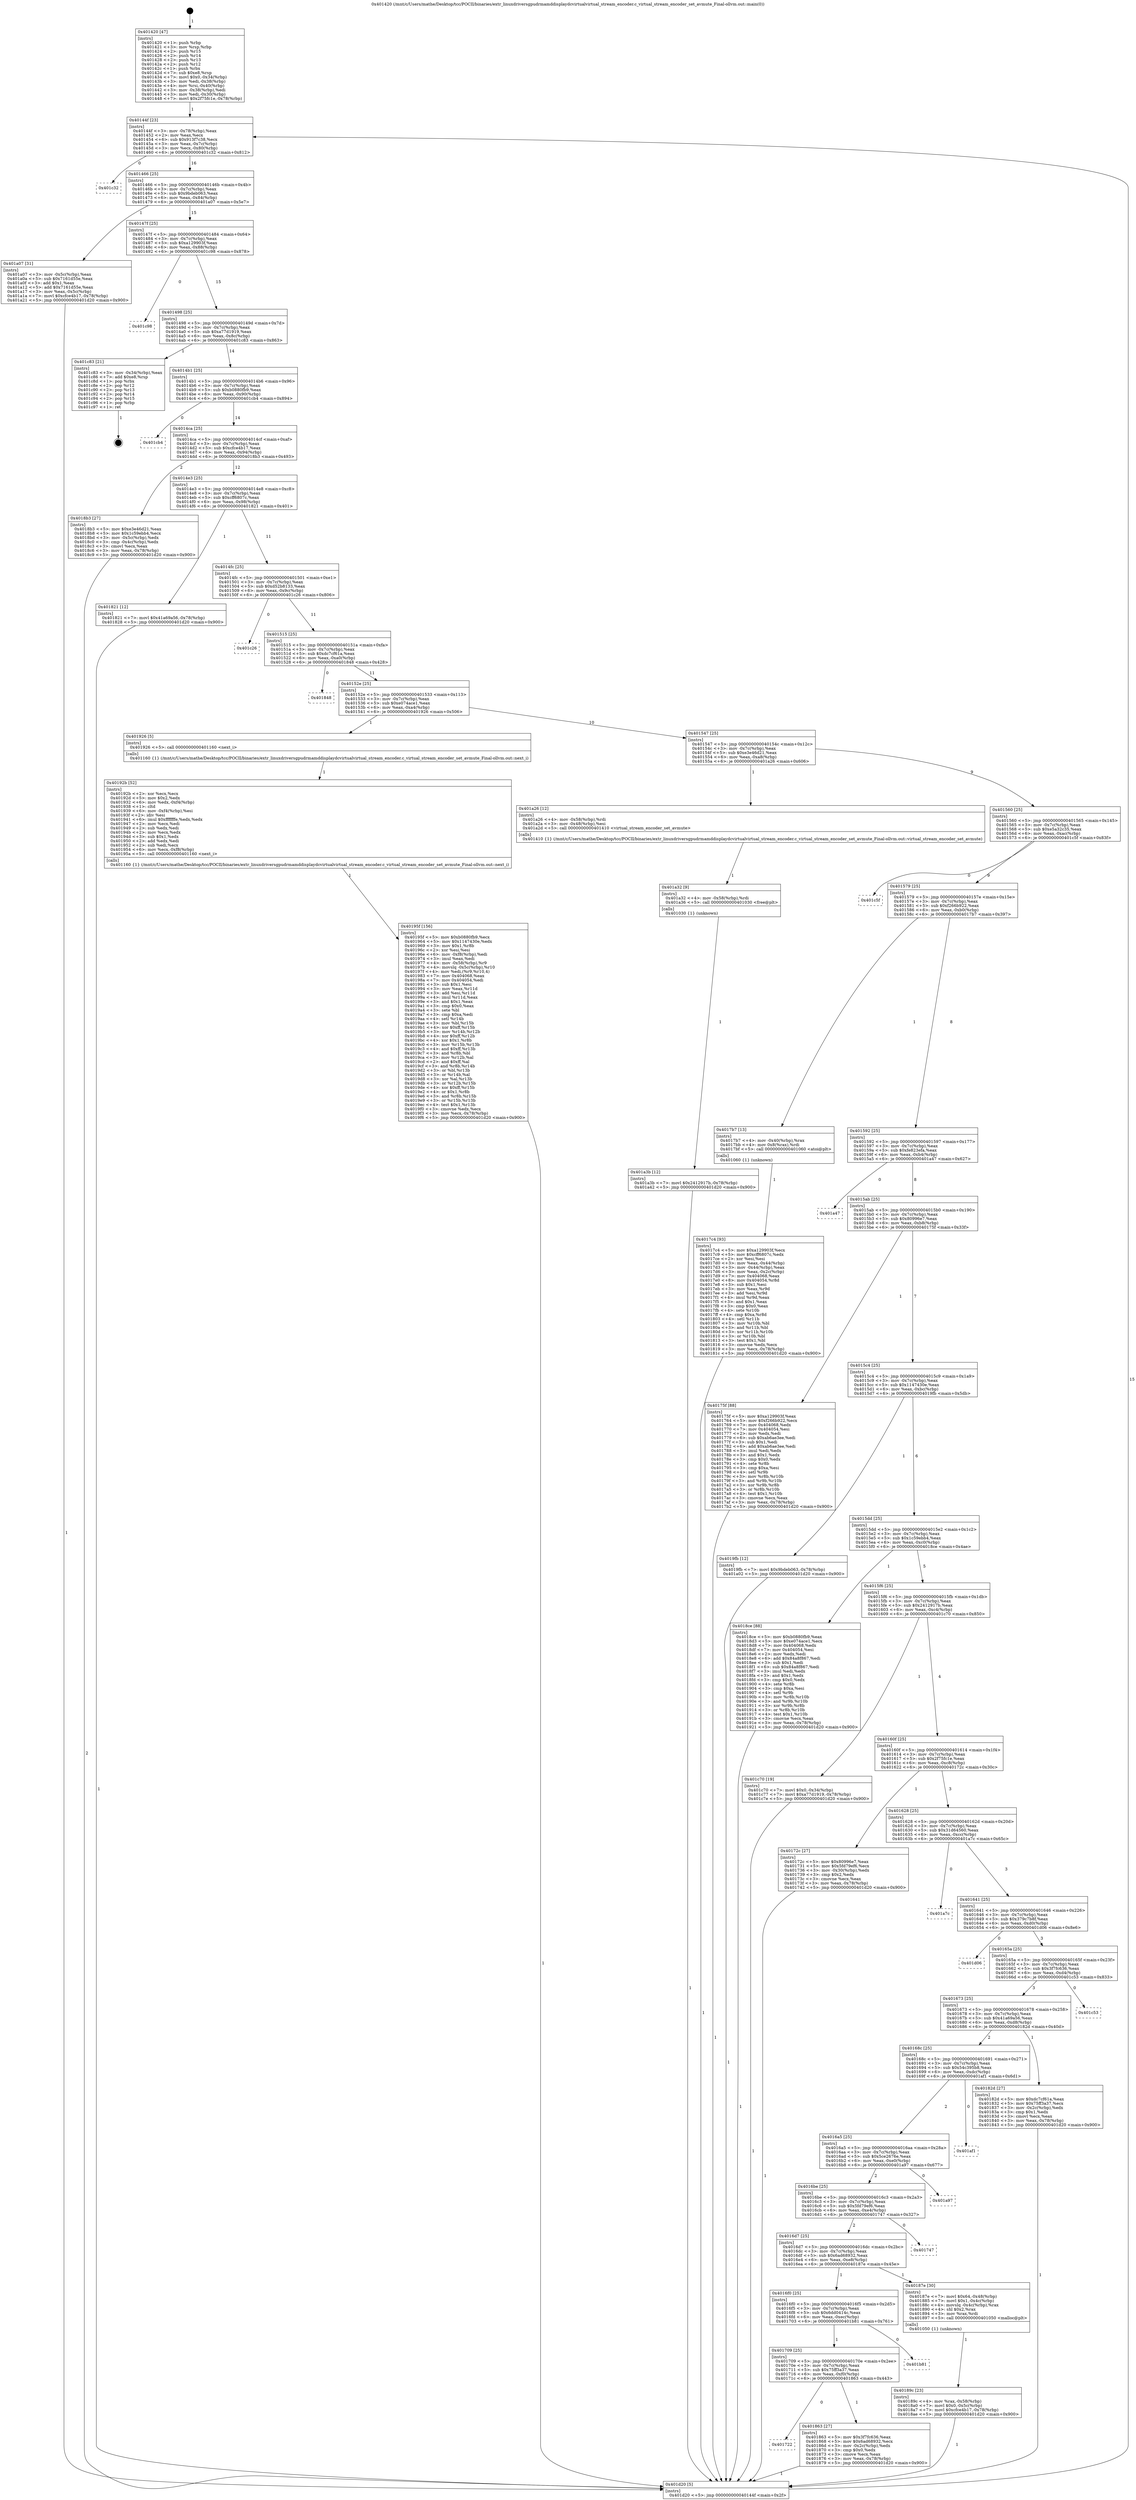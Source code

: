digraph "0x401420" {
  label = "0x401420 (/mnt/c/Users/mathe/Desktop/tcc/POCII/binaries/extr_linuxdriversgpudrmamddisplaydcvirtualvirtual_stream_encoder.c_virtual_stream_encoder_set_avmute_Final-ollvm.out::main(0))"
  labelloc = "t"
  node[shape=record]

  Entry [label="",width=0.3,height=0.3,shape=circle,fillcolor=black,style=filled]
  "0x40144f" [label="{
     0x40144f [23]\l
     | [instrs]\l
     &nbsp;&nbsp;0x40144f \<+3\>: mov -0x78(%rbp),%eax\l
     &nbsp;&nbsp;0x401452 \<+2\>: mov %eax,%ecx\l
     &nbsp;&nbsp;0x401454 \<+6\>: sub $0x913f7c38,%ecx\l
     &nbsp;&nbsp;0x40145a \<+3\>: mov %eax,-0x7c(%rbp)\l
     &nbsp;&nbsp;0x40145d \<+3\>: mov %ecx,-0x80(%rbp)\l
     &nbsp;&nbsp;0x401460 \<+6\>: je 0000000000401c32 \<main+0x812\>\l
  }"]
  "0x401c32" [label="{
     0x401c32\l
  }", style=dashed]
  "0x401466" [label="{
     0x401466 [25]\l
     | [instrs]\l
     &nbsp;&nbsp;0x401466 \<+5\>: jmp 000000000040146b \<main+0x4b\>\l
     &nbsp;&nbsp;0x40146b \<+3\>: mov -0x7c(%rbp),%eax\l
     &nbsp;&nbsp;0x40146e \<+5\>: sub $0x9bdeb063,%eax\l
     &nbsp;&nbsp;0x401473 \<+6\>: mov %eax,-0x84(%rbp)\l
     &nbsp;&nbsp;0x401479 \<+6\>: je 0000000000401a07 \<main+0x5e7\>\l
  }"]
  Exit [label="",width=0.3,height=0.3,shape=circle,fillcolor=black,style=filled,peripheries=2]
  "0x401a07" [label="{
     0x401a07 [31]\l
     | [instrs]\l
     &nbsp;&nbsp;0x401a07 \<+3\>: mov -0x5c(%rbp),%eax\l
     &nbsp;&nbsp;0x401a0a \<+5\>: sub $0x7161d55e,%eax\l
     &nbsp;&nbsp;0x401a0f \<+3\>: add $0x1,%eax\l
     &nbsp;&nbsp;0x401a12 \<+5\>: add $0x7161d55e,%eax\l
     &nbsp;&nbsp;0x401a17 \<+3\>: mov %eax,-0x5c(%rbp)\l
     &nbsp;&nbsp;0x401a1a \<+7\>: movl $0xcfce4b17,-0x78(%rbp)\l
     &nbsp;&nbsp;0x401a21 \<+5\>: jmp 0000000000401d20 \<main+0x900\>\l
  }"]
  "0x40147f" [label="{
     0x40147f [25]\l
     | [instrs]\l
     &nbsp;&nbsp;0x40147f \<+5\>: jmp 0000000000401484 \<main+0x64\>\l
     &nbsp;&nbsp;0x401484 \<+3\>: mov -0x7c(%rbp),%eax\l
     &nbsp;&nbsp;0x401487 \<+5\>: sub $0xa129903f,%eax\l
     &nbsp;&nbsp;0x40148c \<+6\>: mov %eax,-0x88(%rbp)\l
     &nbsp;&nbsp;0x401492 \<+6\>: je 0000000000401c98 \<main+0x878\>\l
  }"]
  "0x401a3b" [label="{
     0x401a3b [12]\l
     | [instrs]\l
     &nbsp;&nbsp;0x401a3b \<+7\>: movl $0x2412917b,-0x78(%rbp)\l
     &nbsp;&nbsp;0x401a42 \<+5\>: jmp 0000000000401d20 \<main+0x900\>\l
  }"]
  "0x401c98" [label="{
     0x401c98\l
  }", style=dashed]
  "0x401498" [label="{
     0x401498 [25]\l
     | [instrs]\l
     &nbsp;&nbsp;0x401498 \<+5\>: jmp 000000000040149d \<main+0x7d\>\l
     &nbsp;&nbsp;0x40149d \<+3\>: mov -0x7c(%rbp),%eax\l
     &nbsp;&nbsp;0x4014a0 \<+5\>: sub $0xa77d1919,%eax\l
     &nbsp;&nbsp;0x4014a5 \<+6\>: mov %eax,-0x8c(%rbp)\l
     &nbsp;&nbsp;0x4014ab \<+6\>: je 0000000000401c83 \<main+0x863\>\l
  }"]
  "0x401a32" [label="{
     0x401a32 [9]\l
     | [instrs]\l
     &nbsp;&nbsp;0x401a32 \<+4\>: mov -0x58(%rbp),%rdi\l
     &nbsp;&nbsp;0x401a36 \<+5\>: call 0000000000401030 \<free@plt\>\l
     | [calls]\l
     &nbsp;&nbsp;0x401030 \{1\} (unknown)\l
  }"]
  "0x401c83" [label="{
     0x401c83 [21]\l
     | [instrs]\l
     &nbsp;&nbsp;0x401c83 \<+3\>: mov -0x34(%rbp),%eax\l
     &nbsp;&nbsp;0x401c86 \<+7\>: add $0xe8,%rsp\l
     &nbsp;&nbsp;0x401c8d \<+1\>: pop %rbx\l
     &nbsp;&nbsp;0x401c8e \<+2\>: pop %r12\l
     &nbsp;&nbsp;0x401c90 \<+2\>: pop %r13\l
     &nbsp;&nbsp;0x401c92 \<+2\>: pop %r14\l
     &nbsp;&nbsp;0x401c94 \<+2\>: pop %r15\l
     &nbsp;&nbsp;0x401c96 \<+1\>: pop %rbp\l
     &nbsp;&nbsp;0x401c97 \<+1\>: ret\l
  }"]
  "0x4014b1" [label="{
     0x4014b1 [25]\l
     | [instrs]\l
     &nbsp;&nbsp;0x4014b1 \<+5\>: jmp 00000000004014b6 \<main+0x96\>\l
     &nbsp;&nbsp;0x4014b6 \<+3\>: mov -0x7c(%rbp),%eax\l
     &nbsp;&nbsp;0x4014b9 \<+5\>: sub $0xb0880fb9,%eax\l
     &nbsp;&nbsp;0x4014be \<+6\>: mov %eax,-0x90(%rbp)\l
     &nbsp;&nbsp;0x4014c4 \<+6\>: je 0000000000401cb4 \<main+0x894\>\l
  }"]
  "0x40195f" [label="{
     0x40195f [156]\l
     | [instrs]\l
     &nbsp;&nbsp;0x40195f \<+5\>: mov $0xb0880fb9,%ecx\l
     &nbsp;&nbsp;0x401964 \<+5\>: mov $0x1147430e,%edx\l
     &nbsp;&nbsp;0x401969 \<+3\>: mov $0x1,%r8b\l
     &nbsp;&nbsp;0x40196c \<+2\>: xor %esi,%esi\l
     &nbsp;&nbsp;0x40196e \<+6\>: mov -0xf8(%rbp),%edi\l
     &nbsp;&nbsp;0x401974 \<+3\>: imul %eax,%edi\l
     &nbsp;&nbsp;0x401977 \<+4\>: mov -0x58(%rbp),%r9\l
     &nbsp;&nbsp;0x40197b \<+4\>: movslq -0x5c(%rbp),%r10\l
     &nbsp;&nbsp;0x40197f \<+4\>: mov %edi,(%r9,%r10,4)\l
     &nbsp;&nbsp;0x401983 \<+7\>: mov 0x404068,%eax\l
     &nbsp;&nbsp;0x40198a \<+7\>: mov 0x404054,%edi\l
     &nbsp;&nbsp;0x401991 \<+3\>: sub $0x1,%esi\l
     &nbsp;&nbsp;0x401994 \<+3\>: mov %eax,%r11d\l
     &nbsp;&nbsp;0x401997 \<+3\>: add %esi,%r11d\l
     &nbsp;&nbsp;0x40199a \<+4\>: imul %r11d,%eax\l
     &nbsp;&nbsp;0x40199e \<+3\>: and $0x1,%eax\l
     &nbsp;&nbsp;0x4019a1 \<+3\>: cmp $0x0,%eax\l
     &nbsp;&nbsp;0x4019a4 \<+3\>: sete %bl\l
     &nbsp;&nbsp;0x4019a7 \<+3\>: cmp $0xa,%edi\l
     &nbsp;&nbsp;0x4019aa \<+4\>: setl %r14b\l
     &nbsp;&nbsp;0x4019ae \<+3\>: mov %bl,%r15b\l
     &nbsp;&nbsp;0x4019b1 \<+4\>: xor $0xff,%r15b\l
     &nbsp;&nbsp;0x4019b5 \<+3\>: mov %r14b,%r12b\l
     &nbsp;&nbsp;0x4019b8 \<+4\>: xor $0xff,%r12b\l
     &nbsp;&nbsp;0x4019bc \<+4\>: xor $0x1,%r8b\l
     &nbsp;&nbsp;0x4019c0 \<+3\>: mov %r15b,%r13b\l
     &nbsp;&nbsp;0x4019c3 \<+4\>: and $0xff,%r13b\l
     &nbsp;&nbsp;0x4019c7 \<+3\>: and %r8b,%bl\l
     &nbsp;&nbsp;0x4019ca \<+3\>: mov %r12b,%al\l
     &nbsp;&nbsp;0x4019cd \<+2\>: and $0xff,%al\l
     &nbsp;&nbsp;0x4019cf \<+3\>: and %r8b,%r14b\l
     &nbsp;&nbsp;0x4019d2 \<+3\>: or %bl,%r13b\l
     &nbsp;&nbsp;0x4019d5 \<+3\>: or %r14b,%al\l
     &nbsp;&nbsp;0x4019d8 \<+3\>: xor %al,%r13b\l
     &nbsp;&nbsp;0x4019db \<+3\>: or %r12b,%r15b\l
     &nbsp;&nbsp;0x4019de \<+4\>: xor $0xff,%r15b\l
     &nbsp;&nbsp;0x4019e2 \<+4\>: or $0x1,%r8b\l
     &nbsp;&nbsp;0x4019e6 \<+3\>: and %r8b,%r15b\l
     &nbsp;&nbsp;0x4019e9 \<+3\>: or %r15b,%r13b\l
     &nbsp;&nbsp;0x4019ec \<+4\>: test $0x1,%r13b\l
     &nbsp;&nbsp;0x4019f0 \<+3\>: cmovne %edx,%ecx\l
     &nbsp;&nbsp;0x4019f3 \<+3\>: mov %ecx,-0x78(%rbp)\l
     &nbsp;&nbsp;0x4019f6 \<+5\>: jmp 0000000000401d20 \<main+0x900\>\l
  }"]
  "0x401cb4" [label="{
     0x401cb4\l
  }", style=dashed]
  "0x4014ca" [label="{
     0x4014ca [25]\l
     | [instrs]\l
     &nbsp;&nbsp;0x4014ca \<+5\>: jmp 00000000004014cf \<main+0xaf\>\l
     &nbsp;&nbsp;0x4014cf \<+3\>: mov -0x7c(%rbp),%eax\l
     &nbsp;&nbsp;0x4014d2 \<+5\>: sub $0xcfce4b17,%eax\l
     &nbsp;&nbsp;0x4014d7 \<+6\>: mov %eax,-0x94(%rbp)\l
     &nbsp;&nbsp;0x4014dd \<+6\>: je 00000000004018b3 \<main+0x493\>\l
  }"]
  "0x40192b" [label="{
     0x40192b [52]\l
     | [instrs]\l
     &nbsp;&nbsp;0x40192b \<+2\>: xor %ecx,%ecx\l
     &nbsp;&nbsp;0x40192d \<+5\>: mov $0x2,%edx\l
     &nbsp;&nbsp;0x401932 \<+6\>: mov %edx,-0xf4(%rbp)\l
     &nbsp;&nbsp;0x401938 \<+1\>: cltd\l
     &nbsp;&nbsp;0x401939 \<+6\>: mov -0xf4(%rbp),%esi\l
     &nbsp;&nbsp;0x40193f \<+2\>: idiv %esi\l
     &nbsp;&nbsp;0x401941 \<+6\>: imul $0xfffffffe,%edx,%edx\l
     &nbsp;&nbsp;0x401947 \<+2\>: mov %ecx,%edi\l
     &nbsp;&nbsp;0x401949 \<+2\>: sub %edx,%edi\l
     &nbsp;&nbsp;0x40194b \<+2\>: mov %ecx,%edx\l
     &nbsp;&nbsp;0x40194d \<+3\>: sub $0x1,%edx\l
     &nbsp;&nbsp;0x401950 \<+2\>: add %edx,%edi\l
     &nbsp;&nbsp;0x401952 \<+2\>: sub %edi,%ecx\l
     &nbsp;&nbsp;0x401954 \<+6\>: mov %ecx,-0xf8(%rbp)\l
     &nbsp;&nbsp;0x40195a \<+5\>: call 0000000000401160 \<next_i\>\l
     | [calls]\l
     &nbsp;&nbsp;0x401160 \{1\} (/mnt/c/Users/mathe/Desktop/tcc/POCII/binaries/extr_linuxdriversgpudrmamddisplaydcvirtualvirtual_stream_encoder.c_virtual_stream_encoder_set_avmute_Final-ollvm.out::next_i)\l
  }"]
  "0x4018b3" [label="{
     0x4018b3 [27]\l
     | [instrs]\l
     &nbsp;&nbsp;0x4018b3 \<+5\>: mov $0xe3e46d21,%eax\l
     &nbsp;&nbsp;0x4018b8 \<+5\>: mov $0x1c59ebb4,%ecx\l
     &nbsp;&nbsp;0x4018bd \<+3\>: mov -0x5c(%rbp),%edx\l
     &nbsp;&nbsp;0x4018c0 \<+3\>: cmp -0x4c(%rbp),%edx\l
     &nbsp;&nbsp;0x4018c3 \<+3\>: cmovl %ecx,%eax\l
     &nbsp;&nbsp;0x4018c6 \<+3\>: mov %eax,-0x78(%rbp)\l
     &nbsp;&nbsp;0x4018c9 \<+5\>: jmp 0000000000401d20 \<main+0x900\>\l
  }"]
  "0x4014e3" [label="{
     0x4014e3 [25]\l
     | [instrs]\l
     &nbsp;&nbsp;0x4014e3 \<+5\>: jmp 00000000004014e8 \<main+0xc8\>\l
     &nbsp;&nbsp;0x4014e8 \<+3\>: mov -0x7c(%rbp),%eax\l
     &nbsp;&nbsp;0x4014eb \<+5\>: sub $0xcff6807c,%eax\l
     &nbsp;&nbsp;0x4014f0 \<+6\>: mov %eax,-0x98(%rbp)\l
     &nbsp;&nbsp;0x4014f6 \<+6\>: je 0000000000401821 \<main+0x401\>\l
  }"]
  "0x40189c" [label="{
     0x40189c [23]\l
     | [instrs]\l
     &nbsp;&nbsp;0x40189c \<+4\>: mov %rax,-0x58(%rbp)\l
     &nbsp;&nbsp;0x4018a0 \<+7\>: movl $0x0,-0x5c(%rbp)\l
     &nbsp;&nbsp;0x4018a7 \<+7\>: movl $0xcfce4b17,-0x78(%rbp)\l
     &nbsp;&nbsp;0x4018ae \<+5\>: jmp 0000000000401d20 \<main+0x900\>\l
  }"]
  "0x401821" [label="{
     0x401821 [12]\l
     | [instrs]\l
     &nbsp;&nbsp;0x401821 \<+7\>: movl $0x41a69a56,-0x78(%rbp)\l
     &nbsp;&nbsp;0x401828 \<+5\>: jmp 0000000000401d20 \<main+0x900\>\l
  }"]
  "0x4014fc" [label="{
     0x4014fc [25]\l
     | [instrs]\l
     &nbsp;&nbsp;0x4014fc \<+5\>: jmp 0000000000401501 \<main+0xe1\>\l
     &nbsp;&nbsp;0x401501 \<+3\>: mov -0x7c(%rbp),%eax\l
     &nbsp;&nbsp;0x401504 \<+5\>: sub $0xd52b8133,%eax\l
     &nbsp;&nbsp;0x401509 \<+6\>: mov %eax,-0x9c(%rbp)\l
     &nbsp;&nbsp;0x40150f \<+6\>: je 0000000000401c26 \<main+0x806\>\l
  }"]
  "0x401722" [label="{
     0x401722\l
  }", style=dashed]
  "0x401c26" [label="{
     0x401c26\l
  }", style=dashed]
  "0x401515" [label="{
     0x401515 [25]\l
     | [instrs]\l
     &nbsp;&nbsp;0x401515 \<+5\>: jmp 000000000040151a \<main+0xfa\>\l
     &nbsp;&nbsp;0x40151a \<+3\>: mov -0x7c(%rbp),%eax\l
     &nbsp;&nbsp;0x40151d \<+5\>: sub $0xdc7cf61a,%eax\l
     &nbsp;&nbsp;0x401522 \<+6\>: mov %eax,-0xa0(%rbp)\l
     &nbsp;&nbsp;0x401528 \<+6\>: je 0000000000401848 \<main+0x428\>\l
  }"]
  "0x401863" [label="{
     0x401863 [27]\l
     | [instrs]\l
     &nbsp;&nbsp;0x401863 \<+5\>: mov $0x3f7fc636,%eax\l
     &nbsp;&nbsp;0x401868 \<+5\>: mov $0x6ad68932,%ecx\l
     &nbsp;&nbsp;0x40186d \<+3\>: mov -0x2c(%rbp),%edx\l
     &nbsp;&nbsp;0x401870 \<+3\>: cmp $0x0,%edx\l
     &nbsp;&nbsp;0x401873 \<+3\>: cmove %ecx,%eax\l
     &nbsp;&nbsp;0x401876 \<+3\>: mov %eax,-0x78(%rbp)\l
     &nbsp;&nbsp;0x401879 \<+5\>: jmp 0000000000401d20 \<main+0x900\>\l
  }"]
  "0x401848" [label="{
     0x401848\l
  }", style=dashed]
  "0x40152e" [label="{
     0x40152e [25]\l
     | [instrs]\l
     &nbsp;&nbsp;0x40152e \<+5\>: jmp 0000000000401533 \<main+0x113\>\l
     &nbsp;&nbsp;0x401533 \<+3\>: mov -0x7c(%rbp),%eax\l
     &nbsp;&nbsp;0x401536 \<+5\>: sub $0xe074ace1,%eax\l
     &nbsp;&nbsp;0x40153b \<+6\>: mov %eax,-0xa4(%rbp)\l
     &nbsp;&nbsp;0x401541 \<+6\>: je 0000000000401926 \<main+0x506\>\l
  }"]
  "0x401709" [label="{
     0x401709 [25]\l
     | [instrs]\l
     &nbsp;&nbsp;0x401709 \<+5\>: jmp 000000000040170e \<main+0x2ee\>\l
     &nbsp;&nbsp;0x40170e \<+3\>: mov -0x7c(%rbp),%eax\l
     &nbsp;&nbsp;0x401711 \<+5\>: sub $0x75ff3a37,%eax\l
     &nbsp;&nbsp;0x401716 \<+6\>: mov %eax,-0xf0(%rbp)\l
     &nbsp;&nbsp;0x40171c \<+6\>: je 0000000000401863 \<main+0x443\>\l
  }"]
  "0x401926" [label="{
     0x401926 [5]\l
     | [instrs]\l
     &nbsp;&nbsp;0x401926 \<+5\>: call 0000000000401160 \<next_i\>\l
     | [calls]\l
     &nbsp;&nbsp;0x401160 \{1\} (/mnt/c/Users/mathe/Desktop/tcc/POCII/binaries/extr_linuxdriversgpudrmamddisplaydcvirtualvirtual_stream_encoder.c_virtual_stream_encoder_set_avmute_Final-ollvm.out::next_i)\l
  }"]
  "0x401547" [label="{
     0x401547 [25]\l
     | [instrs]\l
     &nbsp;&nbsp;0x401547 \<+5\>: jmp 000000000040154c \<main+0x12c\>\l
     &nbsp;&nbsp;0x40154c \<+3\>: mov -0x7c(%rbp),%eax\l
     &nbsp;&nbsp;0x40154f \<+5\>: sub $0xe3e46d21,%eax\l
     &nbsp;&nbsp;0x401554 \<+6\>: mov %eax,-0xa8(%rbp)\l
     &nbsp;&nbsp;0x40155a \<+6\>: je 0000000000401a26 \<main+0x606\>\l
  }"]
  "0x401b81" [label="{
     0x401b81\l
  }", style=dashed]
  "0x401a26" [label="{
     0x401a26 [12]\l
     | [instrs]\l
     &nbsp;&nbsp;0x401a26 \<+4\>: mov -0x58(%rbp),%rdi\l
     &nbsp;&nbsp;0x401a2a \<+3\>: mov -0x48(%rbp),%esi\l
     &nbsp;&nbsp;0x401a2d \<+5\>: call 0000000000401410 \<virtual_stream_encoder_set_avmute\>\l
     | [calls]\l
     &nbsp;&nbsp;0x401410 \{1\} (/mnt/c/Users/mathe/Desktop/tcc/POCII/binaries/extr_linuxdriversgpudrmamddisplaydcvirtualvirtual_stream_encoder.c_virtual_stream_encoder_set_avmute_Final-ollvm.out::virtual_stream_encoder_set_avmute)\l
  }"]
  "0x401560" [label="{
     0x401560 [25]\l
     | [instrs]\l
     &nbsp;&nbsp;0x401560 \<+5\>: jmp 0000000000401565 \<main+0x145\>\l
     &nbsp;&nbsp;0x401565 \<+3\>: mov -0x7c(%rbp),%eax\l
     &nbsp;&nbsp;0x401568 \<+5\>: sub $0xe5a32c35,%eax\l
     &nbsp;&nbsp;0x40156d \<+6\>: mov %eax,-0xac(%rbp)\l
     &nbsp;&nbsp;0x401573 \<+6\>: je 0000000000401c5f \<main+0x83f\>\l
  }"]
  "0x4016f0" [label="{
     0x4016f0 [25]\l
     | [instrs]\l
     &nbsp;&nbsp;0x4016f0 \<+5\>: jmp 00000000004016f5 \<main+0x2d5\>\l
     &nbsp;&nbsp;0x4016f5 \<+3\>: mov -0x7c(%rbp),%eax\l
     &nbsp;&nbsp;0x4016f8 \<+5\>: sub $0x6dd0414c,%eax\l
     &nbsp;&nbsp;0x4016fd \<+6\>: mov %eax,-0xec(%rbp)\l
     &nbsp;&nbsp;0x401703 \<+6\>: je 0000000000401b81 \<main+0x761\>\l
  }"]
  "0x401c5f" [label="{
     0x401c5f\l
  }", style=dashed]
  "0x401579" [label="{
     0x401579 [25]\l
     | [instrs]\l
     &nbsp;&nbsp;0x401579 \<+5\>: jmp 000000000040157e \<main+0x15e\>\l
     &nbsp;&nbsp;0x40157e \<+3\>: mov -0x7c(%rbp),%eax\l
     &nbsp;&nbsp;0x401581 \<+5\>: sub $0xf266b922,%eax\l
     &nbsp;&nbsp;0x401586 \<+6\>: mov %eax,-0xb0(%rbp)\l
     &nbsp;&nbsp;0x40158c \<+6\>: je 00000000004017b7 \<main+0x397\>\l
  }"]
  "0x40187e" [label="{
     0x40187e [30]\l
     | [instrs]\l
     &nbsp;&nbsp;0x40187e \<+7\>: movl $0x64,-0x48(%rbp)\l
     &nbsp;&nbsp;0x401885 \<+7\>: movl $0x1,-0x4c(%rbp)\l
     &nbsp;&nbsp;0x40188c \<+4\>: movslq -0x4c(%rbp),%rax\l
     &nbsp;&nbsp;0x401890 \<+4\>: shl $0x2,%rax\l
     &nbsp;&nbsp;0x401894 \<+3\>: mov %rax,%rdi\l
     &nbsp;&nbsp;0x401897 \<+5\>: call 0000000000401050 \<malloc@plt\>\l
     | [calls]\l
     &nbsp;&nbsp;0x401050 \{1\} (unknown)\l
  }"]
  "0x4017b7" [label="{
     0x4017b7 [13]\l
     | [instrs]\l
     &nbsp;&nbsp;0x4017b7 \<+4\>: mov -0x40(%rbp),%rax\l
     &nbsp;&nbsp;0x4017bb \<+4\>: mov 0x8(%rax),%rdi\l
     &nbsp;&nbsp;0x4017bf \<+5\>: call 0000000000401060 \<atoi@plt\>\l
     | [calls]\l
     &nbsp;&nbsp;0x401060 \{1\} (unknown)\l
  }"]
  "0x401592" [label="{
     0x401592 [25]\l
     | [instrs]\l
     &nbsp;&nbsp;0x401592 \<+5\>: jmp 0000000000401597 \<main+0x177\>\l
     &nbsp;&nbsp;0x401597 \<+3\>: mov -0x7c(%rbp),%eax\l
     &nbsp;&nbsp;0x40159a \<+5\>: sub $0xfe823efa,%eax\l
     &nbsp;&nbsp;0x40159f \<+6\>: mov %eax,-0xb4(%rbp)\l
     &nbsp;&nbsp;0x4015a5 \<+6\>: je 0000000000401a47 \<main+0x627\>\l
  }"]
  "0x4016d7" [label="{
     0x4016d7 [25]\l
     | [instrs]\l
     &nbsp;&nbsp;0x4016d7 \<+5\>: jmp 00000000004016dc \<main+0x2bc\>\l
     &nbsp;&nbsp;0x4016dc \<+3\>: mov -0x7c(%rbp),%eax\l
     &nbsp;&nbsp;0x4016df \<+5\>: sub $0x6ad68932,%eax\l
     &nbsp;&nbsp;0x4016e4 \<+6\>: mov %eax,-0xe8(%rbp)\l
     &nbsp;&nbsp;0x4016ea \<+6\>: je 000000000040187e \<main+0x45e\>\l
  }"]
  "0x401a47" [label="{
     0x401a47\l
  }", style=dashed]
  "0x4015ab" [label="{
     0x4015ab [25]\l
     | [instrs]\l
     &nbsp;&nbsp;0x4015ab \<+5\>: jmp 00000000004015b0 \<main+0x190\>\l
     &nbsp;&nbsp;0x4015b0 \<+3\>: mov -0x7c(%rbp),%eax\l
     &nbsp;&nbsp;0x4015b3 \<+5\>: sub $0x80996e7,%eax\l
     &nbsp;&nbsp;0x4015b8 \<+6\>: mov %eax,-0xb8(%rbp)\l
     &nbsp;&nbsp;0x4015be \<+6\>: je 000000000040175f \<main+0x33f\>\l
  }"]
  "0x401747" [label="{
     0x401747\l
  }", style=dashed]
  "0x40175f" [label="{
     0x40175f [88]\l
     | [instrs]\l
     &nbsp;&nbsp;0x40175f \<+5\>: mov $0xa129903f,%eax\l
     &nbsp;&nbsp;0x401764 \<+5\>: mov $0xf266b922,%ecx\l
     &nbsp;&nbsp;0x401769 \<+7\>: mov 0x404068,%edx\l
     &nbsp;&nbsp;0x401770 \<+7\>: mov 0x404054,%esi\l
     &nbsp;&nbsp;0x401777 \<+2\>: mov %edx,%edi\l
     &nbsp;&nbsp;0x401779 \<+6\>: sub $0xab6ae3ee,%edi\l
     &nbsp;&nbsp;0x40177f \<+3\>: sub $0x1,%edi\l
     &nbsp;&nbsp;0x401782 \<+6\>: add $0xab6ae3ee,%edi\l
     &nbsp;&nbsp;0x401788 \<+3\>: imul %edi,%edx\l
     &nbsp;&nbsp;0x40178b \<+3\>: and $0x1,%edx\l
     &nbsp;&nbsp;0x40178e \<+3\>: cmp $0x0,%edx\l
     &nbsp;&nbsp;0x401791 \<+4\>: sete %r8b\l
     &nbsp;&nbsp;0x401795 \<+3\>: cmp $0xa,%esi\l
     &nbsp;&nbsp;0x401798 \<+4\>: setl %r9b\l
     &nbsp;&nbsp;0x40179c \<+3\>: mov %r8b,%r10b\l
     &nbsp;&nbsp;0x40179f \<+3\>: and %r9b,%r10b\l
     &nbsp;&nbsp;0x4017a2 \<+3\>: xor %r9b,%r8b\l
     &nbsp;&nbsp;0x4017a5 \<+3\>: or %r8b,%r10b\l
     &nbsp;&nbsp;0x4017a8 \<+4\>: test $0x1,%r10b\l
     &nbsp;&nbsp;0x4017ac \<+3\>: cmovne %ecx,%eax\l
     &nbsp;&nbsp;0x4017af \<+3\>: mov %eax,-0x78(%rbp)\l
     &nbsp;&nbsp;0x4017b2 \<+5\>: jmp 0000000000401d20 \<main+0x900\>\l
  }"]
  "0x4015c4" [label="{
     0x4015c4 [25]\l
     | [instrs]\l
     &nbsp;&nbsp;0x4015c4 \<+5\>: jmp 00000000004015c9 \<main+0x1a9\>\l
     &nbsp;&nbsp;0x4015c9 \<+3\>: mov -0x7c(%rbp),%eax\l
     &nbsp;&nbsp;0x4015cc \<+5\>: sub $0x1147430e,%eax\l
     &nbsp;&nbsp;0x4015d1 \<+6\>: mov %eax,-0xbc(%rbp)\l
     &nbsp;&nbsp;0x4015d7 \<+6\>: je 00000000004019fb \<main+0x5db\>\l
  }"]
  "0x4016be" [label="{
     0x4016be [25]\l
     | [instrs]\l
     &nbsp;&nbsp;0x4016be \<+5\>: jmp 00000000004016c3 \<main+0x2a3\>\l
     &nbsp;&nbsp;0x4016c3 \<+3\>: mov -0x7c(%rbp),%eax\l
     &nbsp;&nbsp;0x4016c6 \<+5\>: sub $0x5fd79ef6,%eax\l
     &nbsp;&nbsp;0x4016cb \<+6\>: mov %eax,-0xe4(%rbp)\l
     &nbsp;&nbsp;0x4016d1 \<+6\>: je 0000000000401747 \<main+0x327\>\l
  }"]
  "0x4019fb" [label="{
     0x4019fb [12]\l
     | [instrs]\l
     &nbsp;&nbsp;0x4019fb \<+7\>: movl $0x9bdeb063,-0x78(%rbp)\l
     &nbsp;&nbsp;0x401a02 \<+5\>: jmp 0000000000401d20 \<main+0x900\>\l
  }"]
  "0x4015dd" [label="{
     0x4015dd [25]\l
     | [instrs]\l
     &nbsp;&nbsp;0x4015dd \<+5\>: jmp 00000000004015e2 \<main+0x1c2\>\l
     &nbsp;&nbsp;0x4015e2 \<+3\>: mov -0x7c(%rbp),%eax\l
     &nbsp;&nbsp;0x4015e5 \<+5\>: sub $0x1c59ebb4,%eax\l
     &nbsp;&nbsp;0x4015ea \<+6\>: mov %eax,-0xc0(%rbp)\l
     &nbsp;&nbsp;0x4015f0 \<+6\>: je 00000000004018ce \<main+0x4ae\>\l
  }"]
  "0x401a97" [label="{
     0x401a97\l
  }", style=dashed]
  "0x4018ce" [label="{
     0x4018ce [88]\l
     | [instrs]\l
     &nbsp;&nbsp;0x4018ce \<+5\>: mov $0xb0880fb9,%eax\l
     &nbsp;&nbsp;0x4018d3 \<+5\>: mov $0xe074ace1,%ecx\l
     &nbsp;&nbsp;0x4018d8 \<+7\>: mov 0x404068,%edx\l
     &nbsp;&nbsp;0x4018df \<+7\>: mov 0x404054,%esi\l
     &nbsp;&nbsp;0x4018e6 \<+2\>: mov %edx,%edi\l
     &nbsp;&nbsp;0x4018e8 \<+6\>: add $0x84a8f867,%edi\l
     &nbsp;&nbsp;0x4018ee \<+3\>: sub $0x1,%edi\l
     &nbsp;&nbsp;0x4018f1 \<+6\>: sub $0x84a8f867,%edi\l
     &nbsp;&nbsp;0x4018f7 \<+3\>: imul %edi,%edx\l
     &nbsp;&nbsp;0x4018fa \<+3\>: and $0x1,%edx\l
     &nbsp;&nbsp;0x4018fd \<+3\>: cmp $0x0,%edx\l
     &nbsp;&nbsp;0x401900 \<+4\>: sete %r8b\l
     &nbsp;&nbsp;0x401904 \<+3\>: cmp $0xa,%esi\l
     &nbsp;&nbsp;0x401907 \<+4\>: setl %r9b\l
     &nbsp;&nbsp;0x40190b \<+3\>: mov %r8b,%r10b\l
     &nbsp;&nbsp;0x40190e \<+3\>: and %r9b,%r10b\l
     &nbsp;&nbsp;0x401911 \<+3\>: xor %r9b,%r8b\l
     &nbsp;&nbsp;0x401914 \<+3\>: or %r8b,%r10b\l
     &nbsp;&nbsp;0x401917 \<+4\>: test $0x1,%r10b\l
     &nbsp;&nbsp;0x40191b \<+3\>: cmovne %ecx,%eax\l
     &nbsp;&nbsp;0x40191e \<+3\>: mov %eax,-0x78(%rbp)\l
     &nbsp;&nbsp;0x401921 \<+5\>: jmp 0000000000401d20 \<main+0x900\>\l
  }"]
  "0x4015f6" [label="{
     0x4015f6 [25]\l
     | [instrs]\l
     &nbsp;&nbsp;0x4015f6 \<+5\>: jmp 00000000004015fb \<main+0x1db\>\l
     &nbsp;&nbsp;0x4015fb \<+3\>: mov -0x7c(%rbp),%eax\l
     &nbsp;&nbsp;0x4015fe \<+5\>: sub $0x2412917b,%eax\l
     &nbsp;&nbsp;0x401603 \<+6\>: mov %eax,-0xc4(%rbp)\l
     &nbsp;&nbsp;0x401609 \<+6\>: je 0000000000401c70 \<main+0x850\>\l
  }"]
  "0x4016a5" [label="{
     0x4016a5 [25]\l
     | [instrs]\l
     &nbsp;&nbsp;0x4016a5 \<+5\>: jmp 00000000004016aa \<main+0x28a\>\l
     &nbsp;&nbsp;0x4016aa \<+3\>: mov -0x7c(%rbp),%eax\l
     &nbsp;&nbsp;0x4016ad \<+5\>: sub $0x5ce2676e,%eax\l
     &nbsp;&nbsp;0x4016b2 \<+6\>: mov %eax,-0xe0(%rbp)\l
     &nbsp;&nbsp;0x4016b8 \<+6\>: je 0000000000401a97 \<main+0x677\>\l
  }"]
  "0x401c70" [label="{
     0x401c70 [19]\l
     | [instrs]\l
     &nbsp;&nbsp;0x401c70 \<+7\>: movl $0x0,-0x34(%rbp)\l
     &nbsp;&nbsp;0x401c77 \<+7\>: movl $0xa77d1919,-0x78(%rbp)\l
     &nbsp;&nbsp;0x401c7e \<+5\>: jmp 0000000000401d20 \<main+0x900\>\l
  }"]
  "0x40160f" [label="{
     0x40160f [25]\l
     | [instrs]\l
     &nbsp;&nbsp;0x40160f \<+5\>: jmp 0000000000401614 \<main+0x1f4\>\l
     &nbsp;&nbsp;0x401614 \<+3\>: mov -0x7c(%rbp),%eax\l
     &nbsp;&nbsp;0x401617 \<+5\>: sub $0x2f75fc1e,%eax\l
     &nbsp;&nbsp;0x40161c \<+6\>: mov %eax,-0xc8(%rbp)\l
     &nbsp;&nbsp;0x401622 \<+6\>: je 000000000040172c \<main+0x30c\>\l
  }"]
  "0x401af1" [label="{
     0x401af1\l
  }", style=dashed]
  "0x40172c" [label="{
     0x40172c [27]\l
     | [instrs]\l
     &nbsp;&nbsp;0x40172c \<+5\>: mov $0x80996e7,%eax\l
     &nbsp;&nbsp;0x401731 \<+5\>: mov $0x5fd79ef6,%ecx\l
     &nbsp;&nbsp;0x401736 \<+3\>: mov -0x30(%rbp),%edx\l
     &nbsp;&nbsp;0x401739 \<+3\>: cmp $0x2,%edx\l
     &nbsp;&nbsp;0x40173c \<+3\>: cmovne %ecx,%eax\l
     &nbsp;&nbsp;0x40173f \<+3\>: mov %eax,-0x78(%rbp)\l
     &nbsp;&nbsp;0x401742 \<+5\>: jmp 0000000000401d20 \<main+0x900\>\l
  }"]
  "0x401628" [label="{
     0x401628 [25]\l
     | [instrs]\l
     &nbsp;&nbsp;0x401628 \<+5\>: jmp 000000000040162d \<main+0x20d\>\l
     &nbsp;&nbsp;0x40162d \<+3\>: mov -0x7c(%rbp),%eax\l
     &nbsp;&nbsp;0x401630 \<+5\>: sub $0x31d64560,%eax\l
     &nbsp;&nbsp;0x401635 \<+6\>: mov %eax,-0xcc(%rbp)\l
     &nbsp;&nbsp;0x40163b \<+6\>: je 0000000000401a7c \<main+0x65c\>\l
  }"]
  "0x401d20" [label="{
     0x401d20 [5]\l
     | [instrs]\l
     &nbsp;&nbsp;0x401d20 \<+5\>: jmp 000000000040144f \<main+0x2f\>\l
  }"]
  "0x401420" [label="{
     0x401420 [47]\l
     | [instrs]\l
     &nbsp;&nbsp;0x401420 \<+1\>: push %rbp\l
     &nbsp;&nbsp;0x401421 \<+3\>: mov %rsp,%rbp\l
     &nbsp;&nbsp;0x401424 \<+2\>: push %r15\l
     &nbsp;&nbsp;0x401426 \<+2\>: push %r14\l
     &nbsp;&nbsp;0x401428 \<+2\>: push %r13\l
     &nbsp;&nbsp;0x40142a \<+2\>: push %r12\l
     &nbsp;&nbsp;0x40142c \<+1\>: push %rbx\l
     &nbsp;&nbsp;0x40142d \<+7\>: sub $0xe8,%rsp\l
     &nbsp;&nbsp;0x401434 \<+7\>: movl $0x0,-0x34(%rbp)\l
     &nbsp;&nbsp;0x40143b \<+3\>: mov %edi,-0x38(%rbp)\l
     &nbsp;&nbsp;0x40143e \<+4\>: mov %rsi,-0x40(%rbp)\l
     &nbsp;&nbsp;0x401442 \<+3\>: mov -0x38(%rbp),%edi\l
     &nbsp;&nbsp;0x401445 \<+3\>: mov %edi,-0x30(%rbp)\l
     &nbsp;&nbsp;0x401448 \<+7\>: movl $0x2f75fc1e,-0x78(%rbp)\l
  }"]
  "0x4017c4" [label="{
     0x4017c4 [93]\l
     | [instrs]\l
     &nbsp;&nbsp;0x4017c4 \<+5\>: mov $0xa129903f,%ecx\l
     &nbsp;&nbsp;0x4017c9 \<+5\>: mov $0xcff6807c,%edx\l
     &nbsp;&nbsp;0x4017ce \<+2\>: xor %esi,%esi\l
     &nbsp;&nbsp;0x4017d0 \<+3\>: mov %eax,-0x44(%rbp)\l
     &nbsp;&nbsp;0x4017d3 \<+3\>: mov -0x44(%rbp),%eax\l
     &nbsp;&nbsp;0x4017d6 \<+3\>: mov %eax,-0x2c(%rbp)\l
     &nbsp;&nbsp;0x4017d9 \<+7\>: mov 0x404068,%eax\l
     &nbsp;&nbsp;0x4017e0 \<+8\>: mov 0x404054,%r8d\l
     &nbsp;&nbsp;0x4017e8 \<+3\>: sub $0x1,%esi\l
     &nbsp;&nbsp;0x4017eb \<+3\>: mov %eax,%r9d\l
     &nbsp;&nbsp;0x4017ee \<+3\>: add %esi,%r9d\l
     &nbsp;&nbsp;0x4017f1 \<+4\>: imul %r9d,%eax\l
     &nbsp;&nbsp;0x4017f5 \<+3\>: and $0x1,%eax\l
     &nbsp;&nbsp;0x4017f8 \<+3\>: cmp $0x0,%eax\l
     &nbsp;&nbsp;0x4017fb \<+4\>: sete %r10b\l
     &nbsp;&nbsp;0x4017ff \<+4\>: cmp $0xa,%r8d\l
     &nbsp;&nbsp;0x401803 \<+4\>: setl %r11b\l
     &nbsp;&nbsp;0x401807 \<+3\>: mov %r10b,%bl\l
     &nbsp;&nbsp;0x40180a \<+3\>: and %r11b,%bl\l
     &nbsp;&nbsp;0x40180d \<+3\>: xor %r11b,%r10b\l
     &nbsp;&nbsp;0x401810 \<+3\>: or %r10b,%bl\l
     &nbsp;&nbsp;0x401813 \<+3\>: test $0x1,%bl\l
     &nbsp;&nbsp;0x401816 \<+3\>: cmovne %edx,%ecx\l
     &nbsp;&nbsp;0x401819 \<+3\>: mov %ecx,-0x78(%rbp)\l
     &nbsp;&nbsp;0x40181c \<+5\>: jmp 0000000000401d20 \<main+0x900\>\l
  }"]
  "0x40168c" [label="{
     0x40168c [25]\l
     | [instrs]\l
     &nbsp;&nbsp;0x40168c \<+5\>: jmp 0000000000401691 \<main+0x271\>\l
     &nbsp;&nbsp;0x401691 \<+3\>: mov -0x7c(%rbp),%eax\l
     &nbsp;&nbsp;0x401694 \<+5\>: sub $0x54c395b8,%eax\l
     &nbsp;&nbsp;0x401699 \<+6\>: mov %eax,-0xdc(%rbp)\l
     &nbsp;&nbsp;0x40169f \<+6\>: je 0000000000401af1 \<main+0x6d1\>\l
  }"]
  "0x401a7c" [label="{
     0x401a7c\l
  }", style=dashed]
  "0x401641" [label="{
     0x401641 [25]\l
     | [instrs]\l
     &nbsp;&nbsp;0x401641 \<+5\>: jmp 0000000000401646 \<main+0x226\>\l
     &nbsp;&nbsp;0x401646 \<+3\>: mov -0x7c(%rbp),%eax\l
     &nbsp;&nbsp;0x401649 \<+5\>: sub $0x379c7b8f,%eax\l
     &nbsp;&nbsp;0x40164e \<+6\>: mov %eax,-0xd0(%rbp)\l
     &nbsp;&nbsp;0x401654 \<+6\>: je 0000000000401d06 \<main+0x8e6\>\l
  }"]
  "0x40182d" [label="{
     0x40182d [27]\l
     | [instrs]\l
     &nbsp;&nbsp;0x40182d \<+5\>: mov $0xdc7cf61a,%eax\l
     &nbsp;&nbsp;0x401832 \<+5\>: mov $0x75ff3a37,%ecx\l
     &nbsp;&nbsp;0x401837 \<+3\>: mov -0x2c(%rbp),%edx\l
     &nbsp;&nbsp;0x40183a \<+3\>: cmp $0x1,%edx\l
     &nbsp;&nbsp;0x40183d \<+3\>: cmovl %ecx,%eax\l
     &nbsp;&nbsp;0x401840 \<+3\>: mov %eax,-0x78(%rbp)\l
     &nbsp;&nbsp;0x401843 \<+5\>: jmp 0000000000401d20 \<main+0x900\>\l
  }"]
  "0x401d06" [label="{
     0x401d06\l
  }", style=dashed]
  "0x40165a" [label="{
     0x40165a [25]\l
     | [instrs]\l
     &nbsp;&nbsp;0x40165a \<+5\>: jmp 000000000040165f \<main+0x23f\>\l
     &nbsp;&nbsp;0x40165f \<+3\>: mov -0x7c(%rbp),%eax\l
     &nbsp;&nbsp;0x401662 \<+5\>: sub $0x3f7fc636,%eax\l
     &nbsp;&nbsp;0x401667 \<+6\>: mov %eax,-0xd4(%rbp)\l
     &nbsp;&nbsp;0x40166d \<+6\>: je 0000000000401c53 \<main+0x833\>\l
  }"]
  "0x401673" [label="{
     0x401673 [25]\l
     | [instrs]\l
     &nbsp;&nbsp;0x401673 \<+5\>: jmp 0000000000401678 \<main+0x258\>\l
     &nbsp;&nbsp;0x401678 \<+3\>: mov -0x7c(%rbp),%eax\l
     &nbsp;&nbsp;0x40167b \<+5\>: sub $0x41a69a56,%eax\l
     &nbsp;&nbsp;0x401680 \<+6\>: mov %eax,-0xd8(%rbp)\l
     &nbsp;&nbsp;0x401686 \<+6\>: je 000000000040182d \<main+0x40d\>\l
  }"]
  "0x401c53" [label="{
     0x401c53\l
  }", style=dashed]
  Entry -> "0x401420" [label=" 1"]
  "0x40144f" -> "0x401c32" [label=" 0"]
  "0x40144f" -> "0x401466" [label=" 16"]
  "0x401c83" -> Exit [label=" 1"]
  "0x401466" -> "0x401a07" [label=" 1"]
  "0x401466" -> "0x40147f" [label=" 15"]
  "0x401c70" -> "0x401d20" [label=" 1"]
  "0x40147f" -> "0x401c98" [label=" 0"]
  "0x40147f" -> "0x401498" [label=" 15"]
  "0x401a3b" -> "0x401d20" [label=" 1"]
  "0x401498" -> "0x401c83" [label=" 1"]
  "0x401498" -> "0x4014b1" [label=" 14"]
  "0x401a32" -> "0x401a3b" [label=" 1"]
  "0x4014b1" -> "0x401cb4" [label=" 0"]
  "0x4014b1" -> "0x4014ca" [label=" 14"]
  "0x401a26" -> "0x401a32" [label=" 1"]
  "0x4014ca" -> "0x4018b3" [label=" 2"]
  "0x4014ca" -> "0x4014e3" [label=" 12"]
  "0x401a07" -> "0x401d20" [label=" 1"]
  "0x4014e3" -> "0x401821" [label=" 1"]
  "0x4014e3" -> "0x4014fc" [label=" 11"]
  "0x4019fb" -> "0x401d20" [label=" 1"]
  "0x4014fc" -> "0x401c26" [label=" 0"]
  "0x4014fc" -> "0x401515" [label=" 11"]
  "0x40195f" -> "0x401d20" [label=" 1"]
  "0x401515" -> "0x401848" [label=" 0"]
  "0x401515" -> "0x40152e" [label=" 11"]
  "0x40192b" -> "0x40195f" [label=" 1"]
  "0x40152e" -> "0x401926" [label=" 1"]
  "0x40152e" -> "0x401547" [label=" 10"]
  "0x4018ce" -> "0x401d20" [label=" 1"]
  "0x401547" -> "0x401a26" [label=" 1"]
  "0x401547" -> "0x401560" [label=" 9"]
  "0x4018b3" -> "0x401d20" [label=" 2"]
  "0x401560" -> "0x401c5f" [label=" 0"]
  "0x401560" -> "0x401579" [label=" 9"]
  "0x40187e" -> "0x40189c" [label=" 1"]
  "0x401579" -> "0x4017b7" [label=" 1"]
  "0x401579" -> "0x401592" [label=" 8"]
  "0x401863" -> "0x401d20" [label=" 1"]
  "0x401592" -> "0x401a47" [label=" 0"]
  "0x401592" -> "0x4015ab" [label=" 8"]
  "0x401709" -> "0x401863" [label=" 1"]
  "0x4015ab" -> "0x40175f" [label=" 1"]
  "0x4015ab" -> "0x4015c4" [label=" 7"]
  "0x401926" -> "0x40192b" [label=" 1"]
  "0x4015c4" -> "0x4019fb" [label=" 1"]
  "0x4015c4" -> "0x4015dd" [label=" 6"]
  "0x4016f0" -> "0x401b81" [label=" 0"]
  "0x4015dd" -> "0x4018ce" [label=" 1"]
  "0x4015dd" -> "0x4015f6" [label=" 5"]
  "0x40189c" -> "0x401d20" [label=" 1"]
  "0x4015f6" -> "0x401c70" [label=" 1"]
  "0x4015f6" -> "0x40160f" [label=" 4"]
  "0x4016d7" -> "0x40187e" [label=" 1"]
  "0x40160f" -> "0x40172c" [label=" 1"]
  "0x40160f" -> "0x401628" [label=" 3"]
  "0x40172c" -> "0x401d20" [label=" 1"]
  "0x401420" -> "0x40144f" [label=" 1"]
  "0x401d20" -> "0x40144f" [label=" 15"]
  "0x40175f" -> "0x401d20" [label=" 1"]
  "0x4017b7" -> "0x4017c4" [label=" 1"]
  "0x4017c4" -> "0x401d20" [label=" 1"]
  "0x401821" -> "0x401d20" [label=" 1"]
  "0x401709" -> "0x401722" [label=" 0"]
  "0x401628" -> "0x401a7c" [label=" 0"]
  "0x401628" -> "0x401641" [label=" 3"]
  "0x4016be" -> "0x401747" [label=" 0"]
  "0x401641" -> "0x401d06" [label=" 0"]
  "0x401641" -> "0x40165a" [label=" 3"]
  "0x4016f0" -> "0x401709" [label=" 1"]
  "0x40165a" -> "0x401c53" [label=" 0"]
  "0x40165a" -> "0x401673" [label=" 3"]
  "0x4016a5" -> "0x4016be" [label=" 2"]
  "0x401673" -> "0x40182d" [label=" 1"]
  "0x401673" -> "0x40168c" [label=" 2"]
  "0x40182d" -> "0x401d20" [label=" 1"]
  "0x4016be" -> "0x4016d7" [label=" 2"]
  "0x40168c" -> "0x401af1" [label=" 0"]
  "0x40168c" -> "0x4016a5" [label=" 2"]
  "0x4016d7" -> "0x4016f0" [label=" 1"]
  "0x4016a5" -> "0x401a97" [label=" 0"]
}
